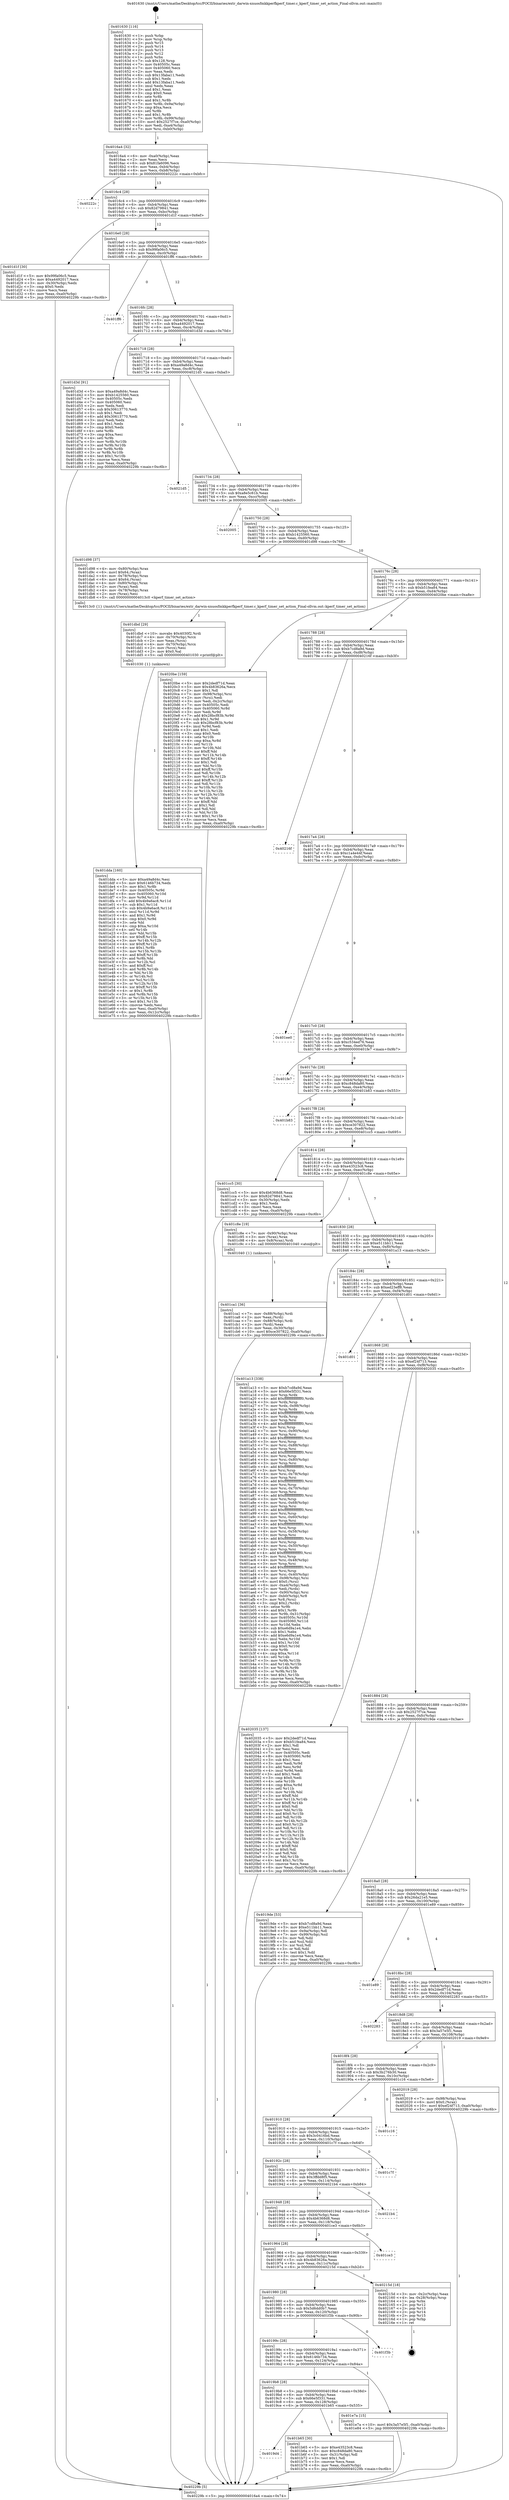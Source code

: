 digraph "0x401630" {
  label = "0x401630 (/mnt/c/Users/mathe/Desktop/tcc/POCII/binaries/extr_darwin-xnuosfmkkperfkperf_timer.c_kperf_timer_set_action_Final-ollvm.out::main(0))"
  labelloc = "t"
  node[shape=record]

  Entry [label="",width=0.3,height=0.3,shape=circle,fillcolor=black,style=filled]
  "0x4016a4" [label="{
     0x4016a4 [32]\l
     | [instrs]\l
     &nbsp;&nbsp;0x4016a4 \<+6\>: mov -0xa0(%rbp),%eax\l
     &nbsp;&nbsp;0x4016aa \<+2\>: mov %eax,%ecx\l
     &nbsp;&nbsp;0x4016ac \<+6\>: sub $0x81fa6096,%ecx\l
     &nbsp;&nbsp;0x4016b2 \<+6\>: mov %eax,-0xb4(%rbp)\l
     &nbsp;&nbsp;0x4016b8 \<+6\>: mov %ecx,-0xb8(%rbp)\l
     &nbsp;&nbsp;0x4016be \<+6\>: je 000000000040222c \<main+0xbfc\>\l
  }"]
  "0x40222c" [label="{
     0x40222c\l
  }", style=dashed]
  "0x4016c4" [label="{
     0x4016c4 [28]\l
     | [instrs]\l
     &nbsp;&nbsp;0x4016c4 \<+5\>: jmp 00000000004016c9 \<main+0x99\>\l
     &nbsp;&nbsp;0x4016c9 \<+6\>: mov -0xb4(%rbp),%eax\l
     &nbsp;&nbsp;0x4016cf \<+5\>: sub $0x82d79841,%eax\l
     &nbsp;&nbsp;0x4016d4 \<+6\>: mov %eax,-0xbc(%rbp)\l
     &nbsp;&nbsp;0x4016da \<+6\>: je 0000000000401d1f \<main+0x6ef\>\l
  }"]
  Exit [label="",width=0.3,height=0.3,shape=circle,fillcolor=black,style=filled,peripheries=2]
  "0x401d1f" [label="{
     0x401d1f [30]\l
     | [instrs]\l
     &nbsp;&nbsp;0x401d1f \<+5\>: mov $0x99fa06c5,%eax\l
     &nbsp;&nbsp;0x401d24 \<+5\>: mov $0xa4492017,%ecx\l
     &nbsp;&nbsp;0x401d29 \<+3\>: mov -0x30(%rbp),%edx\l
     &nbsp;&nbsp;0x401d2c \<+3\>: cmp $0x0,%edx\l
     &nbsp;&nbsp;0x401d2f \<+3\>: cmove %ecx,%eax\l
     &nbsp;&nbsp;0x401d32 \<+6\>: mov %eax,-0xa0(%rbp)\l
     &nbsp;&nbsp;0x401d38 \<+5\>: jmp 000000000040229b \<main+0xc6b\>\l
  }"]
  "0x4016e0" [label="{
     0x4016e0 [28]\l
     | [instrs]\l
     &nbsp;&nbsp;0x4016e0 \<+5\>: jmp 00000000004016e5 \<main+0xb5\>\l
     &nbsp;&nbsp;0x4016e5 \<+6\>: mov -0xb4(%rbp),%eax\l
     &nbsp;&nbsp;0x4016eb \<+5\>: sub $0x99fa06c5,%eax\l
     &nbsp;&nbsp;0x4016f0 \<+6\>: mov %eax,-0xc0(%rbp)\l
     &nbsp;&nbsp;0x4016f6 \<+6\>: je 0000000000401ff6 \<main+0x9c6\>\l
  }"]
  "0x401dda" [label="{
     0x401dda [160]\l
     | [instrs]\l
     &nbsp;&nbsp;0x401dda \<+5\>: mov $0xa49a8d4c,%esi\l
     &nbsp;&nbsp;0x401ddf \<+5\>: mov $0x6146b734,%edx\l
     &nbsp;&nbsp;0x401de4 \<+3\>: mov $0x1,%r8b\l
     &nbsp;&nbsp;0x401de7 \<+8\>: mov 0x40505c,%r9d\l
     &nbsp;&nbsp;0x401def \<+8\>: mov 0x405060,%r10d\l
     &nbsp;&nbsp;0x401df7 \<+3\>: mov %r9d,%r11d\l
     &nbsp;&nbsp;0x401dfa \<+7\>: add $0x4b9a6ac8,%r11d\l
     &nbsp;&nbsp;0x401e01 \<+4\>: sub $0x1,%r11d\l
     &nbsp;&nbsp;0x401e05 \<+7\>: sub $0x4b9a6ac8,%r11d\l
     &nbsp;&nbsp;0x401e0c \<+4\>: imul %r11d,%r9d\l
     &nbsp;&nbsp;0x401e10 \<+4\>: and $0x1,%r9d\l
     &nbsp;&nbsp;0x401e14 \<+4\>: cmp $0x0,%r9d\l
     &nbsp;&nbsp;0x401e18 \<+3\>: sete %bl\l
     &nbsp;&nbsp;0x401e1b \<+4\>: cmp $0xa,%r10d\l
     &nbsp;&nbsp;0x401e1f \<+4\>: setl %r14b\l
     &nbsp;&nbsp;0x401e23 \<+3\>: mov %bl,%r15b\l
     &nbsp;&nbsp;0x401e26 \<+4\>: xor $0xff,%r15b\l
     &nbsp;&nbsp;0x401e2a \<+3\>: mov %r14b,%r12b\l
     &nbsp;&nbsp;0x401e2d \<+4\>: xor $0xff,%r12b\l
     &nbsp;&nbsp;0x401e31 \<+4\>: xor $0x1,%r8b\l
     &nbsp;&nbsp;0x401e35 \<+3\>: mov %r15b,%r13b\l
     &nbsp;&nbsp;0x401e38 \<+4\>: and $0xff,%r13b\l
     &nbsp;&nbsp;0x401e3c \<+3\>: and %r8b,%bl\l
     &nbsp;&nbsp;0x401e3f \<+3\>: mov %r12b,%cl\l
     &nbsp;&nbsp;0x401e42 \<+3\>: and $0xff,%cl\l
     &nbsp;&nbsp;0x401e45 \<+3\>: and %r8b,%r14b\l
     &nbsp;&nbsp;0x401e48 \<+3\>: or %bl,%r13b\l
     &nbsp;&nbsp;0x401e4b \<+3\>: or %r14b,%cl\l
     &nbsp;&nbsp;0x401e4e \<+3\>: xor %cl,%r13b\l
     &nbsp;&nbsp;0x401e51 \<+3\>: or %r12b,%r15b\l
     &nbsp;&nbsp;0x401e54 \<+4\>: xor $0xff,%r15b\l
     &nbsp;&nbsp;0x401e58 \<+4\>: or $0x1,%r8b\l
     &nbsp;&nbsp;0x401e5c \<+3\>: and %r8b,%r15b\l
     &nbsp;&nbsp;0x401e5f \<+3\>: or %r15b,%r13b\l
     &nbsp;&nbsp;0x401e62 \<+4\>: test $0x1,%r13b\l
     &nbsp;&nbsp;0x401e66 \<+3\>: cmovne %edx,%esi\l
     &nbsp;&nbsp;0x401e69 \<+6\>: mov %esi,-0xa0(%rbp)\l
     &nbsp;&nbsp;0x401e6f \<+6\>: mov %eax,-0x12c(%rbp)\l
     &nbsp;&nbsp;0x401e75 \<+5\>: jmp 000000000040229b \<main+0xc6b\>\l
  }"]
  "0x401ff6" [label="{
     0x401ff6\l
  }", style=dashed]
  "0x4016fc" [label="{
     0x4016fc [28]\l
     | [instrs]\l
     &nbsp;&nbsp;0x4016fc \<+5\>: jmp 0000000000401701 \<main+0xd1\>\l
     &nbsp;&nbsp;0x401701 \<+6\>: mov -0xb4(%rbp),%eax\l
     &nbsp;&nbsp;0x401707 \<+5\>: sub $0xa4492017,%eax\l
     &nbsp;&nbsp;0x40170c \<+6\>: mov %eax,-0xc4(%rbp)\l
     &nbsp;&nbsp;0x401712 \<+6\>: je 0000000000401d3d \<main+0x70d\>\l
  }"]
  "0x401dbd" [label="{
     0x401dbd [29]\l
     | [instrs]\l
     &nbsp;&nbsp;0x401dbd \<+10\>: movabs $0x4030f2,%rdi\l
     &nbsp;&nbsp;0x401dc7 \<+4\>: mov -0x70(%rbp),%rcx\l
     &nbsp;&nbsp;0x401dcb \<+2\>: mov %eax,(%rcx)\l
     &nbsp;&nbsp;0x401dcd \<+4\>: mov -0x70(%rbp),%rcx\l
     &nbsp;&nbsp;0x401dd1 \<+2\>: mov (%rcx),%esi\l
     &nbsp;&nbsp;0x401dd3 \<+2\>: mov $0x0,%al\l
     &nbsp;&nbsp;0x401dd5 \<+5\>: call 0000000000401030 \<printf@plt\>\l
     | [calls]\l
     &nbsp;&nbsp;0x401030 \{1\} (unknown)\l
  }"]
  "0x401d3d" [label="{
     0x401d3d [91]\l
     | [instrs]\l
     &nbsp;&nbsp;0x401d3d \<+5\>: mov $0xa49a8d4c,%eax\l
     &nbsp;&nbsp;0x401d42 \<+5\>: mov $0xb1425560,%ecx\l
     &nbsp;&nbsp;0x401d47 \<+7\>: mov 0x40505c,%edx\l
     &nbsp;&nbsp;0x401d4e \<+7\>: mov 0x405060,%esi\l
     &nbsp;&nbsp;0x401d55 \<+2\>: mov %edx,%edi\l
     &nbsp;&nbsp;0x401d57 \<+6\>: sub $0x30613770,%edi\l
     &nbsp;&nbsp;0x401d5d \<+3\>: sub $0x1,%edi\l
     &nbsp;&nbsp;0x401d60 \<+6\>: add $0x30613770,%edi\l
     &nbsp;&nbsp;0x401d66 \<+3\>: imul %edi,%edx\l
     &nbsp;&nbsp;0x401d69 \<+3\>: and $0x1,%edx\l
     &nbsp;&nbsp;0x401d6c \<+3\>: cmp $0x0,%edx\l
     &nbsp;&nbsp;0x401d6f \<+4\>: sete %r8b\l
     &nbsp;&nbsp;0x401d73 \<+3\>: cmp $0xa,%esi\l
     &nbsp;&nbsp;0x401d76 \<+4\>: setl %r9b\l
     &nbsp;&nbsp;0x401d7a \<+3\>: mov %r8b,%r10b\l
     &nbsp;&nbsp;0x401d7d \<+3\>: and %r9b,%r10b\l
     &nbsp;&nbsp;0x401d80 \<+3\>: xor %r9b,%r8b\l
     &nbsp;&nbsp;0x401d83 \<+3\>: or %r8b,%r10b\l
     &nbsp;&nbsp;0x401d86 \<+4\>: test $0x1,%r10b\l
     &nbsp;&nbsp;0x401d8a \<+3\>: cmovne %ecx,%eax\l
     &nbsp;&nbsp;0x401d8d \<+6\>: mov %eax,-0xa0(%rbp)\l
     &nbsp;&nbsp;0x401d93 \<+5\>: jmp 000000000040229b \<main+0xc6b\>\l
  }"]
  "0x401718" [label="{
     0x401718 [28]\l
     | [instrs]\l
     &nbsp;&nbsp;0x401718 \<+5\>: jmp 000000000040171d \<main+0xed\>\l
     &nbsp;&nbsp;0x40171d \<+6\>: mov -0xb4(%rbp),%eax\l
     &nbsp;&nbsp;0x401723 \<+5\>: sub $0xa49a8d4c,%eax\l
     &nbsp;&nbsp;0x401728 \<+6\>: mov %eax,-0xc8(%rbp)\l
     &nbsp;&nbsp;0x40172e \<+6\>: je 00000000004021d5 \<main+0xba5\>\l
  }"]
  "0x401ca1" [label="{
     0x401ca1 [36]\l
     | [instrs]\l
     &nbsp;&nbsp;0x401ca1 \<+7\>: mov -0x88(%rbp),%rdi\l
     &nbsp;&nbsp;0x401ca8 \<+2\>: mov %eax,(%rdi)\l
     &nbsp;&nbsp;0x401caa \<+7\>: mov -0x88(%rbp),%rdi\l
     &nbsp;&nbsp;0x401cb1 \<+2\>: mov (%rdi),%eax\l
     &nbsp;&nbsp;0x401cb3 \<+3\>: mov %eax,-0x30(%rbp)\l
     &nbsp;&nbsp;0x401cb6 \<+10\>: movl $0xce307822,-0xa0(%rbp)\l
     &nbsp;&nbsp;0x401cc0 \<+5\>: jmp 000000000040229b \<main+0xc6b\>\l
  }"]
  "0x4021d5" [label="{
     0x4021d5\l
  }", style=dashed]
  "0x401734" [label="{
     0x401734 [28]\l
     | [instrs]\l
     &nbsp;&nbsp;0x401734 \<+5\>: jmp 0000000000401739 \<main+0x109\>\l
     &nbsp;&nbsp;0x401739 \<+6\>: mov -0xb4(%rbp),%eax\l
     &nbsp;&nbsp;0x40173f \<+5\>: sub $0xa8e5c61b,%eax\l
     &nbsp;&nbsp;0x401744 \<+6\>: mov %eax,-0xcc(%rbp)\l
     &nbsp;&nbsp;0x40174a \<+6\>: je 0000000000402005 \<main+0x9d5\>\l
  }"]
  "0x4019d4" [label="{
     0x4019d4\l
  }", style=dashed]
  "0x402005" [label="{
     0x402005\l
  }", style=dashed]
  "0x401750" [label="{
     0x401750 [28]\l
     | [instrs]\l
     &nbsp;&nbsp;0x401750 \<+5\>: jmp 0000000000401755 \<main+0x125\>\l
     &nbsp;&nbsp;0x401755 \<+6\>: mov -0xb4(%rbp),%eax\l
     &nbsp;&nbsp;0x40175b \<+5\>: sub $0xb1425560,%eax\l
     &nbsp;&nbsp;0x401760 \<+6\>: mov %eax,-0xd0(%rbp)\l
     &nbsp;&nbsp;0x401766 \<+6\>: je 0000000000401d98 \<main+0x768\>\l
  }"]
  "0x401b65" [label="{
     0x401b65 [30]\l
     | [instrs]\l
     &nbsp;&nbsp;0x401b65 \<+5\>: mov $0xe43523c8,%eax\l
     &nbsp;&nbsp;0x401b6a \<+5\>: mov $0xc848da80,%ecx\l
     &nbsp;&nbsp;0x401b6f \<+3\>: mov -0x31(%rbp),%dl\l
     &nbsp;&nbsp;0x401b72 \<+3\>: test $0x1,%dl\l
     &nbsp;&nbsp;0x401b75 \<+3\>: cmovne %ecx,%eax\l
     &nbsp;&nbsp;0x401b78 \<+6\>: mov %eax,-0xa0(%rbp)\l
     &nbsp;&nbsp;0x401b7e \<+5\>: jmp 000000000040229b \<main+0xc6b\>\l
  }"]
  "0x401d98" [label="{
     0x401d98 [37]\l
     | [instrs]\l
     &nbsp;&nbsp;0x401d98 \<+4\>: mov -0x80(%rbp),%rax\l
     &nbsp;&nbsp;0x401d9c \<+6\>: movl $0x64,(%rax)\l
     &nbsp;&nbsp;0x401da2 \<+4\>: mov -0x78(%rbp),%rax\l
     &nbsp;&nbsp;0x401da6 \<+6\>: movl $0x64,(%rax)\l
     &nbsp;&nbsp;0x401dac \<+4\>: mov -0x80(%rbp),%rax\l
     &nbsp;&nbsp;0x401db0 \<+2\>: mov (%rax),%edi\l
     &nbsp;&nbsp;0x401db2 \<+4\>: mov -0x78(%rbp),%rax\l
     &nbsp;&nbsp;0x401db6 \<+2\>: mov (%rax),%esi\l
     &nbsp;&nbsp;0x401db8 \<+5\>: call 00000000004013c0 \<kperf_timer_set_action\>\l
     | [calls]\l
     &nbsp;&nbsp;0x4013c0 \{1\} (/mnt/c/Users/mathe/Desktop/tcc/POCII/binaries/extr_darwin-xnuosfmkkperfkperf_timer.c_kperf_timer_set_action_Final-ollvm.out::kperf_timer_set_action)\l
  }"]
  "0x40176c" [label="{
     0x40176c [28]\l
     | [instrs]\l
     &nbsp;&nbsp;0x40176c \<+5\>: jmp 0000000000401771 \<main+0x141\>\l
     &nbsp;&nbsp;0x401771 \<+6\>: mov -0xb4(%rbp),%eax\l
     &nbsp;&nbsp;0x401777 \<+5\>: sub $0xb51fea84,%eax\l
     &nbsp;&nbsp;0x40177c \<+6\>: mov %eax,-0xd4(%rbp)\l
     &nbsp;&nbsp;0x401782 \<+6\>: je 00000000004020be \<main+0xa8e\>\l
  }"]
  "0x4019b8" [label="{
     0x4019b8 [28]\l
     | [instrs]\l
     &nbsp;&nbsp;0x4019b8 \<+5\>: jmp 00000000004019bd \<main+0x38d\>\l
     &nbsp;&nbsp;0x4019bd \<+6\>: mov -0xb4(%rbp),%eax\l
     &nbsp;&nbsp;0x4019c3 \<+5\>: sub $0x66e5f331,%eax\l
     &nbsp;&nbsp;0x4019c8 \<+6\>: mov %eax,-0x128(%rbp)\l
     &nbsp;&nbsp;0x4019ce \<+6\>: je 0000000000401b65 \<main+0x535\>\l
  }"]
  "0x4020be" [label="{
     0x4020be [159]\l
     | [instrs]\l
     &nbsp;&nbsp;0x4020be \<+5\>: mov $0x2dedf71d,%eax\l
     &nbsp;&nbsp;0x4020c3 \<+5\>: mov $0x4b83626a,%ecx\l
     &nbsp;&nbsp;0x4020c8 \<+2\>: mov $0x1,%dl\l
     &nbsp;&nbsp;0x4020ca \<+7\>: mov -0x98(%rbp),%rsi\l
     &nbsp;&nbsp;0x4020d1 \<+2\>: mov (%rsi),%edi\l
     &nbsp;&nbsp;0x4020d3 \<+3\>: mov %edi,-0x2c(%rbp)\l
     &nbsp;&nbsp;0x4020d6 \<+7\>: mov 0x40505c,%edi\l
     &nbsp;&nbsp;0x4020dd \<+8\>: mov 0x405060,%r8d\l
     &nbsp;&nbsp;0x4020e5 \<+3\>: mov %edi,%r9d\l
     &nbsp;&nbsp;0x4020e8 \<+7\>: add $0x28bcf83b,%r9d\l
     &nbsp;&nbsp;0x4020ef \<+4\>: sub $0x1,%r9d\l
     &nbsp;&nbsp;0x4020f3 \<+7\>: sub $0x28bcf83b,%r9d\l
     &nbsp;&nbsp;0x4020fa \<+4\>: imul %r9d,%edi\l
     &nbsp;&nbsp;0x4020fe \<+3\>: and $0x1,%edi\l
     &nbsp;&nbsp;0x402101 \<+3\>: cmp $0x0,%edi\l
     &nbsp;&nbsp;0x402104 \<+4\>: sete %r10b\l
     &nbsp;&nbsp;0x402108 \<+4\>: cmp $0xa,%r8d\l
     &nbsp;&nbsp;0x40210c \<+4\>: setl %r11b\l
     &nbsp;&nbsp;0x402110 \<+3\>: mov %r10b,%bl\l
     &nbsp;&nbsp;0x402113 \<+3\>: xor $0xff,%bl\l
     &nbsp;&nbsp;0x402116 \<+3\>: mov %r11b,%r14b\l
     &nbsp;&nbsp;0x402119 \<+4\>: xor $0xff,%r14b\l
     &nbsp;&nbsp;0x40211d \<+3\>: xor $0x1,%dl\l
     &nbsp;&nbsp;0x402120 \<+3\>: mov %bl,%r15b\l
     &nbsp;&nbsp;0x402123 \<+4\>: and $0xff,%r15b\l
     &nbsp;&nbsp;0x402127 \<+3\>: and %dl,%r10b\l
     &nbsp;&nbsp;0x40212a \<+3\>: mov %r14b,%r12b\l
     &nbsp;&nbsp;0x40212d \<+4\>: and $0xff,%r12b\l
     &nbsp;&nbsp;0x402131 \<+3\>: and %dl,%r11b\l
     &nbsp;&nbsp;0x402134 \<+3\>: or %r10b,%r15b\l
     &nbsp;&nbsp;0x402137 \<+3\>: or %r11b,%r12b\l
     &nbsp;&nbsp;0x40213a \<+3\>: xor %r12b,%r15b\l
     &nbsp;&nbsp;0x40213d \<+3\>: or %r14b,%bl\l
     &nbsp;&nbsp;0x402140 \<+3\>: xor $0xff,%bl\l
     &nbsp;&nbsp;0x402143 \<+3\>: or $0x1,%dl\l
     &nbsp;&nbsp;0x402146 \<+2\>: and %dl,%bl\l
     &nbsp;&nbsp;0x402148 \<+3\>: or %bl,%r15b\l
     &nbsp;&nbsp;0x40214b \<+4\>: test $0x1,%r15b\l
     &nbsp;&nbsp;0x40214f \<+3\>: cmovne %ecx,%eax\l
     &nbsp;&nbsp;0x402152 \<+6\>: mov %eax,-0xa0(%rbp)\l
     &nbsp;&nbsp;0x402158 \<+5\>: jmp 000000000040229b \<main+0xc6b\>\l
  }"]
  "0x401788" [label="{
     0x401788 [28]\l
     | [instrs]\l
     &nbsp;&nbsp;0x401788 \<+5\>: jmp 000000000040178d \<main+0x15d\>\l
     &nbsp;&nbsp;0x40178d \<+6\>: mov -0xb4(%rbp),%eax\l
     &nbsp;&nbsp;0x401793 \<+5\>: sub $0xb7cd8a9d,%eax\l
     &nbsp;&nbsp;0x401798 \<+6\>: mov %eax,-0xd8(%rbp)\l
     &nbsp;&nbsp;0x40179e \<+6\>: je 000000000040216f \<main+0xb3f\>\l
  }"]
  "0x401e7a" [label="{
     0x401e7a [15]\l
     | [instrs]\l
     &nbsp;&nbsp;0x401e7a \<+10\>: movl $0x3a57e5f1,-0xa0(%rbp)\l
     &nbsp;&nbsp;0x401e84 \<+5\>: jmp 000000000040229b \<main+0xc6b\>\l
  }"]
  "0x40216f" [label="{
     0x40216f\l
  }", style=dashed]
  "0x4017a4" [label="{
     0x4017a4 [28]\l
     | [instrs]\l
     &nbsp;&nbsp;0x4017a4 \<+5\>: jmp 00000000004017a9 \<main+0x179\>\l
     &nbsp;&nbsp;0x4017a9 \<+6\>: mov -0xb4(%rbp),%eax\l
     &nbsp;&nbsp;0x4017af \<+5\>: sub $0xc1a4e44f,%eax\l
     &nbsp;&nbsp;0x4017b4 \<+6\>: mov %eax,-0xdc(%rbp)\l
     &nbsp;&nbsp;0x4017ba \<+6\>: je 0000000000401ee0 \<main+0x8b0\>\l
  }"]
  "0x40199c" [label="{
     0x40199c [28]\l
     | [instrs]\l
     &nbsp;&nbsp;0x40199c \<+5\>: jmp 00000000004019a1 \<main+0x371\>\l
     &nbsp;&nbsp;0x4019a1 \<+6\>: mov -0xb4(%rbp),%eax\l
     &nbsp;&nbsp;0x4019a7 \<+5\>: sub $0x6146b734,%eax\l
     &nbsp;&nbsp;0x4019ac \<+6\>: mov %eax,-0x124(%rbp)\l
     &nbsp;&nbsp;0x4019b2 \<+6\>: je 0000000000401e7a \<main+0x84a\>\l
  }"]
  "0x401ee0" [label="{
     0x401ee0\l
  }", style=dashed]
  "0x4017c0" [label="{
     0x4017c0 [28]\l
     | [instrs]\l
     &nbsp;&nbsp;0x4017c0 \<+5\>: jmp 00000000004017c5 \<main+0x195\>\l
     &nbsp;&nbsp;0x4017c5 \<+6\>: mov -0xb4(%rbp),%eax\l
     &nbsp;&nbsp;0x4017cb \<+5\>: sub $0xc534ed76,%eax\l
     &nbsp;&nbsp;0x4017d0 \<+6\>: mov %eax,-0xe0(%rbp)\l
     &nbsp;&nbsp;0x4017d6 \<+6\>: je 0000000000401fe7 \<main+0x9b7\>\l
  }"]
  "0x401f3b" [label="{
     0x401f3b\l
  }", style=dashed]
  "0x401fe7" [label="{
     0x401fe7\l
  }", style=dashed]
  "0x4017dc" [label="{
     0x4017dc [28]\l
     | [instrs]\l
     &nbsp;&nbsp;0x4017dc \<+5\>: jmp 00000000004017e1 \<main+0x1b1\>\l
     &nbsp;&nbsp;0x4017e1 \<+6\>: mov -0xb4(%rbp),%eax\l
     &nbsp;&nbsp;0x4017e7 \<+5\>: sub $0xc848da80,%eax\l
     &nbsp;&nbsp;0x4017ec \<+6\>: mov %eax,-0xe4(%rbp)\l
     &nbsp;&nbsp;0x4017f2 \<+6\>: je 0000000000401b83 \<main+0x553\>\l
  }"]
  "0x401980" [label="{
     0x401980 [28]\l
     | [instrs]\l
     &nbsp;&nbsp;0x401980 \<+5\>: jmp 0000000000401985 \<main+0x355\>\l
     &nbsp;&nbsp;0x401985 \<+6\>: mov -0xb4(%rbp),%eax\l
     &nbsp;&nbsp;0x40198b \<+5\>: sub $0x5d6dd0b7,%eax\l
     &nbsp;&nbsp;0x401990 \<+6\>: mov %eax,-0x120(%rbp)\l
     &nbsp;&nbsp;0x401996 \<+6\>: je 0000000000401f3b \<main+0x90b\>\l
  }"]
  "0x401b83" [label="{
     0x401b83\l
  }", style=dashed]
  "0x4017f8" [label="{
     0x4017f8 [28]\l
     | [instrs]\l
     &nbsp;&nbsp;0x4017f8 \<+5\>: jmp 00000000004017fd \<main+0x1cd\>\l
     &nbsp;&nbsp;0x4017fd \<+6\>: mov -0xb4(%rbp),%eax\l
     &nbsp;&nbsp;0x401803 \<+5\>: sub $0xce307822,%eax\l
     &nbsp;&nbsp;0x401808 \<+6\>: mov %eax,-0xe8(%rbp)\l
     &nbsp;&nbsp;0x40180e \<+6\>: je 0000000000401cc5 \<main+0x695\>\l
  }"]
  "0x40215d" [label="{
     0x40215d [18]\l
     | [instrs]\l
     &nbsp;&nbsp;0x40215d \<+3\>: mov -0x2c(%rbp),%eax\l
     &nbsp;&nbsp;0x402160 \<+4\>: lea -0x28(%rbp),%rsp\l
     &nbsp;&nbsp;0x402164 \<+1\>: pop %rbx\l
     &nbsp;&nbsp;0x402165 \<+2\>: pop %r12\l
     &nbsp;&nbsp;0x402167 \<+2\>: pop %r13\l
     &nbsp;&nbsp;0x402169 \<+2\>: pop %r14\l
     &nbsp;&nbsp;0x40216b \<+2\>: pop %r15\l
     &nbsp;&nbsp;0x40216d \<+1\>: pop %rbp\l
     &nbsp;&nbsp;0x40216e \<+1\>: ret\l
  }"]
  "0x401cc5" [label="{
     0x401cc5 [30]\l
     | [instrs]\l
     &nbsp;&nbsp;0x401cc5 \<+5\>: mov $0x4b6368d8,%eax\l
     &nbsp;&nbsp;0x401cca \<+5\>: mov $0x82d79841,%ecx\l
     &nbsp;&nbsp;0x401ccf \<+3\>: mov -0x30(%rbp),%edx\l
     &nbsp;&nbsp;0x401cd2 \<+3\>: cmp $0x1,%edx\l
     &nbsp;&nbsp;0x401cd5 \<+3\>: cmovl %ecx,%eax\l
     &nbsp;&nbsp;0x401cd8 \<+6\>: mov %eax,-0xa0(%rbp)\l
     &nbsp;&nbsp;0x401cde \<+5\>: jmp 000000000040229b \<main+0xc6b\>\l
  }"]
  "0x401814" [label="{
     0x401814 [28]\l
     | [instrs]\l
     &nbsp;&nbsp;0x401814 \<+5\>: jmp 0000000000401819 \<main+0x1e9\>\l
     &nbsp;&nbsp;0x401819 \<+6\>: mov -0xb4(%rbp),%eax\l
     &nbsp;&nbsp;0x40181f \<+5\>: sub $0xe43523c8,%eax\l
     &nbsp;&nbsp;0x401824 \<+6\>: mov %eax,-0xec(%rbp)\l
     &nbsp;&nbsp;0x40182a \<+6\>: je 0000000000401c8e \<main+0x65e\>\l
  }"]
  "0x401964" [label="{
     0x401964 [28]\l
     | [instrs]\l
     &nbsp;&nbsp;0x401964 \<+5\>: jmp 0000000000401969 \<main+0x339\>\l
     &nbsp;&nbsp;0x401969 \<+6\>: mov -0xb4(%rbp),%eax\l
     &nbsp;&nbsp;0x40196f \<+5\>: sub $0x4b83626a,%eax\l
     &nbsp;&nbsp;0x401974 \<+6\>: mov %eax,-0x11c(%rbp)\l
     &nbsp;&nbsp;0x40197a \<+6\>: je 000000000040215d \<main+0xb2d\>\l
  }"]
  "0x401c8e" [label="{
     0x401c8e [19]\l
     | [instrs]\l
     &nbsp;&nbsp;0x401c8e \<+7\>: mov -0x90(%rbp),%rax\l
     &nbsp;&nbsp;0x401c95 \<+3\>: mov (%rax),%rax\l
     &nbsp;&nbsp;0x401c98 \<+4\>: mov 0x8(%rax),%rdi\l
     &nbsp;&nbsp;0x401c9c \<+5\>: call 0000000000401040 \<atoi@plt\>\l
     | [calls]\l
     &nbsp;&nbsp;0x401040 \{1\} (unknown)\l
  }"]
  "0x401830" [label="{
     0x401830 [28]\l
     | [instrs]\l
     &nbsp;&nbsp;0x401830 \<+5\>: jmp 0000000000401835 \<main+0x205\>\l
     &nbsp;&nbsp;0x401835 \<+6\>: mov -0xb4(%rbp),%eax\l
     &nbsp;&nbsp;0x40183b \<+5\>: sub $0xe511bb11,%eax\l
     &nbsp;&nbsp;0x401840 \<+6\>: mov %eax,-0xf0(%rbp)\l
     &nbsp;&nbsp;0x401846 \<+6\>: je 0000000000401a13 \<main+0x3e3\>\l
  }"]
  "0x401ce3" [label="{
     0x401ce3\l
  }", style=dashed]
  "0x401a13" [label="{
     0x401a13 [338]\l
     | [instrs]\l
     &nbsp;&nbsp;0x401a13 \<+5\>: mov $0xb7cd8a9d,%eax\l
     &nbsp;&nbsp;0x401a18 \<+5\>: mov $0x66e5f331,%ecx\l
     &nbsp;&nbsp;0x401a1d \<+3\>: mov %rsp,%rdx\l
     &nbsp;&nbsp;0x401a20 \<+4\>: add $0xfffffffffffffff0,%rdx\l
     &nbsp;&nbsp;0x401a24 \<+3\>: mov %rdx,%rsp\l
     &nbsp;&nbsp;0x401a27 \<+7\>: mov %rdx,-0x98(%rbp)\l
     &nbsp;&nbsp;0x401a2e \<+3\>: mov %rsp,%rdx\l
     &nbsp;&nbsp;0x401a31 \<+4\>: add $0xfffffffffffffff0,%rdx\l
     &nbsp;&nbsp;0x401a35 \<+3\>: mov %rdx,%rsp\l
     &nbsp;&nbsp;0x401a38 \<+3\>: mov %rsp,%rsi\l
     &nbsp;&nbsp;0x401a3b \<+4\>: add $0xfffffffffffffff0,%rsi\l
     &nbsp;&nbsp;0x401a3f \<+3\>: mov %rsi,%rsp\l
     &nbsp;&nbsp;0x401a42 \<+7\>: mov %rsi,-0x90(%rbp)\l
     &nbsp;&nbsp;0x401a49 \<+3\>: mov %rsp,%rsi\l
     &nbsp;&nbsp;0x401a4c \<+4\>: add $0xfffffffffffffff0,%rsi\l
     &nbsp;&nbsp;0x401a50 \<+3\>: mov %rsi,%rsp\l
     &nbsp;&nbsp;0x401a53 \<+7\>: mov %rsi,-0x88(%rbp)\l
     &nbsp;&nbsp;0x401a5a \<+3\>: mov %rsp,%rsi\l
     &nbsp;&nbsp;0x401a5d \<+4\>: add $0xfffffffffffffff0,%rsi\l
     &nbsp;&nbsp;0x401a61 \<+3\>: mov %rsi,%rsp\l
     &nbsp;&nbsp;0x401a64 \<+4\>: mov %rsi,-0x80(%rbp)\l
     &nbsp;&nbsp;0x401a68 \<+3\>: mov %rsp,%rsi\l
     &nbsp;&nbsp;0x401a6b \<+4\>: add $0xfffffffffffffff0,%rsi\l
     &nbsp;&nbsp;0x401a6f \<+3\>: mov %rsi,%rsp\l
     &nbsp;&nbsp;0x401a72 \<+4\>: mov %rsi,-0x78(%rbp)\l
     &nbsp;&nbsp;0x401a76 \<+3\>: mov %rsp,%rsi\l
     &nbsp;&nbsp;0x401a79 \<+4\>: add $0xfffffffffffffff0,%rsi\l
     &nbsp;&nbsp;0x401a7d \<+3\>: mov %rsi,%rsp\l
     &nbsp;&nbsp;0x401a80 \<+4\>: mov %rsi,-0x70(%rbp)\l
     &nbsp;&nbsp;0x401a84 \<+3\>: mov %rsp,%rsi\l
     &nbsp;&nbsp;0x401a87 \<+4\>: add $0xfffffffffffffff0,%rsi\l
     &nbsp;&nbsp;0x401a8b \<+3\>: mov %rsi,%rsp\l
     &nbsp;&nbsp;0x401a8e \<+4\>: mov %rsi,-0x68(%rbp)\l
     &nbsp;&nbsp;0x401a92 \<+3\>: mov %rsp,%rsi\l
     &nbsp;&nbsp;0x401a95 \<+4\>: add $0xfffffffffffffff0,%rsi\l
     &nbsp;&nbsp;0x401a99 \<+3\>: mov %rsi,%rsp\l
     &nbsp;&nbsp;0x401a9c \<+4\>: mov %rsi,-0x60(%rbp)\l
     &nbsp;&nbsp;0x401aa0 \<+3\>: mov %rsp,%rsi\l
     &nbsp;&nbsp;0x401aa3 \<+4\>: add $0xfffffffffffffff0,%rsi\l
     &nbsp;&nbsp;0x401aa7 \<+3\>: mov %rsi,%rsp\l
     &nbsp;&nbsp;0x401aaa \<+4\>: mov %rsi,-0x58(%rbp)\l
     &nbsp;&nbsp;0x401aae \<+3\>: mov %rsp,%rsi\l
     &nbsp;&nbsp;0x401ab1 \<+4\>: add $0xfffffffffffffff0,%rsi\l
     &nbsp;&nbsp;0x401ab5 \<+3\>: mov %rsi,%rsp\l
     &nbsp;&nbsp;0x401ab8 \<+4\>: mov %rsi,-0x50(%rbp)\l
     &nbsp;&nbsp;0x401abc \<+3\>: mov %rsp,%rsi\l
     &nbsp;&nbsp;0x401abf \<+4\>: add $0xfffffffffffffff0,%rsi\l
     &nbsp;&nbsp;0x401ac3 \<+3\>: mov %rsi,%rsp\l
     &nbsp;&nbsp;0x401ac6 \<+4\>: mov %rsi,-0x48(%rbp)\l
     &nbsp;&nbsp;0x401aca \<+3\>: mov %rsp,%rsi\l
     &nbsp;&nbsp;0x401acd \<+4\>: add $0xfffffffffffffff0,%rsi\l
     &nbsp;&nbsp;0x401ad1 \<+3\>: mov %rsi,%rsp\l
     &nbsp;&nbsp;0x401ad4 \<+4\>: mov %rsi,-0x40(%rbp)\l
     &nbsp;&nbsp;0x401ad8 \<+7\>: mov -0x98(%rbp),%rsi\l
     &nbsp;&nbsp;0x401adf \<+6\>: movl $0x0,(%rsi)\l
     &nbsp;&nbsp;0x401ae5 \<+6\>: mov -0xa4(%rbp),%edi\l
     &nbsp;&nbsp;0x401aeb \<+2\>: mov %edi,(%rdx)\l
     &nbsp;&nbsp;0x401aed \<+7\>: mov -0x90(%rbp),%rsi\l
     &nbsp;&nbsp;0x401af4 \<+7\>: mov -0xb0(%rbp),%r8\l
     &nbsp;&nbsp;0x401afb \<+3\>: mov %r8,(%rsi)\l
     &nbsp;&nbsp;0x401afe \<+3\>: cmpl $0x2,(%rdx)\l
     &nbsp;&nbsp;0x401b01 \<+4\>: setne %r9b\l
     &nbsp;&nbsp;0x401b05 \<+4\>: and $0x1,%r9b\l
     &nbsp;&nbsp;0x401b09 \<+4\>: mov %r9b,-0x31(%rbp)\l
     &nbsp;&nbsp;0x401b0d \<+8\>: mov 0x40505c,%r10d\l
     &nbsp;&nbsp;0x401b15 \<+8\>: mov 0x405060,%r11d\l
     &nbsp;&nbsp;0x401b1d \<+3\>: mov %r10d,%ebx\l
     &nbsp;&nbsp;0x401b20 \<+6\>: sub $0xe6d9a1e4,%ebx\l
     &nbsp;&nbsp;0x401b26 \<+3\>: sub $0x1,%ebx\l
     &nbsp;&nbsp;0x401b29 \<+6\>: add $0xe6d9a1e4,%ebx\l
     &nbsp;&nbsp;0x401b2f \<+4\>: imul %ebx,%r10d\l
     &nbsp;&nbsp;0x401b33 \<+4\>: and $0x1,%r10d\l
     &nbsp;&nbsp;0x401b37 \<+4\>: cmp $0x0,%r10d\l
     &nbsp;&nbsp;0x401b3b \<+4\>: sete %r9b\l
     &nbsp;&nbsp;0x401b3f \<+4\>: cmp $0xa,%r11d\l
     &nbsp;&nbsp;0x401b43 \<+4\>: setl %r14b\l
     &nbsp;&nbsp;0x401b47 \<+3\>: mov %r9b,%r15b\l
     &nbsp;&nbsp;0x401b4a \<+3\>: and %r14b,%r15b\l
     &nbsp;&nbsp;0x401b4d \<+3\>: xor %r14b,%r9b\l
     &nbsp;&nbsp;0x401b50 \<+3\>: or %r9b,%r15b\l
     &nbsp;&nbsp;0x401b53 \<+4\>: test $0x1,%r15b\l
     &nbsp;&nbsp;0x401b57 \<+3\>: cmovne %ecx,%eax\l
     &nbsp;&nbsp;0x401b5a \<+6\>: mov %eax,-0xa0(%rbp)\l
     &nbsp;&nbsp;0x401b60 \<+5\>: jmp 000000000040229b \<main+0xc6b\>\l
  }"]
  "0x40184c" [label="{
     0x40184c [28]\l
     | [instrs]\l
     &nbsp;&nbsp;0x40184c \<+5\>: jmp 0000000000401851 \<main+0x221\>\l
     &nbsp;&nbsp;0x401851 \<+6\>: mov -0xb4(%rbp),%eax\l
     &nbsp;&nbsp;0x401857 \<+5\>: sub $0xed23eff8,%eax\l
     &nbsp;&nbsp;0x40185c \<+6\>: mov %eax,-0xf4(%rbp)\l
     &nbsp;&nbsp;0x401862 \<+6\>: je 0000000000401d01 \<main+0x6d1\>\l
  }"]
  "0x401948" [label="{
     0x401948 [28]\l
     | [instrs]\l
     &nbsp;&nbsp;0x401948 \<+5\>: jmp 000000000040194d \<main+0x31d\>\l
     &nbsp;&nbsp;0x40194d \<+6\>: mov -0xb4(%rbp),%eax\l
     &nbsp;&nbsp;0x401953 \<+5\>: sub $0x4b6368d8,%eax\l
     &nbsp;&nbsp;0x401958 \<+6\>: mov %eax,-0x118(%rbp)\l
     &nbsp;&nbsp;0x40195e \<+6\>: je 0000000000401ce3 \<main+0x6b3\>\l
  }"]
  "0x401d01" [label="{
     0x401d01\l
  }", style=dashed]
  "0x401868" [label="{
     0x401868 [28]\l
     | [instrs]\l
     &nbsp;&nbsp;0x401868 \<+5\>: jmp 000000000040186d \<main+0x23d\>\l
     &nbsp;&nbsp;0x40186d \<+6\>: mov -0xb4(%rbp),%eax\l
     &nbsp;&nbsp;0x401873 \<+5\>: sub $0xef24f713,%eax\l
     &nbsp;&nbsp;0x401878 \<+6\>: mov %eax,-0xf8(%rbp)\l
     &nbsp;&nbsp;0x40187e \<+6\>: je 0000000000402035 \<main+0xa05\>\l
  }"]
  "0x4021b4" [label="{
     0x4021b4\l
  }", style=dashed]
  "0x402035" [label="{
     0x402035 [137]\l
     | [instrs]\l
     &nbsp;&nbsp;0x402035 \<+5\>: mov $0x2dedf71d,%eax\l
     &nbsp;&nbsp;0x40203a \<+5\>: mov $0xb51fea84,%ecx\l
     &nbsp;&nbsp;0x40203f \<+2\>: mov $0x1,%dl\l
     &nbsp;&nbsp;0x402041 \<+2\>: xor %esi,%esi\l
     &nbsp;&nbsp;0x402043 \<+7\>: mov 0x40505c,%edi\l
     &nbsp;&nbsp;0x40204a \<+8\>: mov 0x405060,%r8d\l
     &nbsp;&nbsp;0x402052 \<+3\>: sub $0x1,%esi\l
     &nbsp;&nbsp;0x402055 \<+3\>: mov %edi,%r9d\l
     &nbsp;&nbsp;0x402058 \<+3\>: add %esi,%r9d\l
     &nbsp;&nbsp;0x40205b \<+4\>: imul %r9d,%edi\l
     &nbsp;&nbsp;0x40205f \<+3\>: and $0x1,%edi\l
     &nbsp;&nbsp;0x402062 \<+3\>: cmp $0x0,%edi\l
     &nbsp;&nbsp;0x402065 \<+4\>: sete %r10b\l
     &nbsp;&nbsp;0x402069 \<+4\>: cmp $0xa,%r8d\l
     &nbsp;&nbsp;0x40206d \<+4\>: setl %r11b\l
     &nbsp;&nbsp;0x402071 \<+3\>: mov %r10b,%bl\l
     &nbsp;&nbsp;0x402074 \<+3\>: xor $0xff,%bl\l
     &nbsp;&nbsp;0x402077 \<+3\>: mov %r11b,%r14b\l
     &nbsp;&nbsp;0x40207a \<+4\>: xor $0xff,%r14b\l
     &nbsp;&nbsp;0x40207e \<+3\>: xor $0x0,%dl\l
     &nbsp;&nbsp;0x402081 \<+3\>: mov %bl,%r15b\l
     &nbsp;&nbsp;0x402084 \<+4\>: and $0x0,%r15b\l
     &nbsp;&nbsp;0x402088 \<+3\>: and %dl,%r10b\l
     &nbsp;&nbsp;0x40208b \<+3\>: mov %r14b,%r12b\l
     &nbsp;&nbsp;0x40208e \<+4\>: and $0x0,%r12b\l
     &nbsp;&nbsp;0x402092 \<+3\>: and %dl,%r11b\l
     &nbsp;&nbsp;0x402095 \<+3\>: or %r10b,%r15b\l
     &nbsp;&nbsp;0x402098 \<+3\>: or %r11b,%r12b\l
     &nbsp;&nbsp;0x40209b \<+3\>: xor %r12b,%r15b\l
     &nbsp;&nbsp;0x40209e \<+3\>: or %r14b,%bl\l
     &nbsp;&nbsp;0x4020a1 \<+3\>: xor $0xff,%bl\l
     &nbsp;&nbsp;0x4020a4 \<+3\>: or $0x0,%dl\l
     &nbsp;&nbsp;0x4020a7 \<+2\>: and %dl,%bl\l
     &nbsp;&nbsp;0x4020a9 \<+3\>: or %bl,%r15b\l
     &nbsp;&nbsp;0x4020ac \<+4\>: test $0x1,%r15b\l
     &nbsp;&nbsp;0x4020b0 \<+3\>: cmovne %ecx,%eax\l
     &nbsp;&nbsp;0x4020b3 \<+6\>: mov %eax,-0xa0(%rbp)\l
     &nbsp;&nbsp;0x4020b9 \<+5\>: jmp 000000000040229b \<main+0xc6b\>\l
  }"]
  "0x401884" [label="{
     0x401884 [28]\l
     | [instrs]\l
     &nbsp;&nbsp;0x401884 \<+5\>: jmp 0000000000401889 \<main+0x259\>\l
     &nbsp;&nbsp;0x401889 \<+6\>: mov -0xb4(%rbp),%eax\l
     &nbsp;&nbsp;0x40188f \<+5\>: sub $0x2527f7ce,%eax\l
     &nbsp;&nbsp;0x401894 \<+6\>: mov %eax,-0xfc(%rbp)\l
     &nbsp;&nbsp;0x40189a \<+6\>: je 00000000004019de \<main+0x3ae\>\l
  }"]
  "0x40192c" [label="{
     0x40192c [28]\l
     | [instrs]\l
     &nbsp;&nbsp;0x40192c \<+5\>: jmp 0000000000401931 \<main+0x301\>\l
     &nbsp;&nbsp;0x401931 \<+6\>: mov -0xb4(%rbp),%eax\l
     &nbsp;&nbsp;0x401937 \<+5\>: sub $0x3ffdd8f5,%eax\l
     &nbsp;&nbsp;0x40193c \<+6\>: mov %eax,-0x114(%rbp)\l
     &nbsp;&nbsp;0x401942 \<+6\>: je 00000000004021b4 \<main+0xb84\>\l
  }"]
  "0x4019de" [label="{
     0x4019de [53]\l
     | [instrs]\l
     &nbsp;&nbsp;0x4019de \<+5\>: mov $0xb7cd8a9d,%eax\l
     &nbsp;&nbsp;0x4019e3 \<+5\>: mov $0xe511bb11,%ecx\l
     &nbsp;&nbsp;0x4019e8 \<+6\>: mov -0x9a(%rbp),%dl\l
     &nbsp;&nbsp;0x4019ee \<+7\>: mov -0x99(%rbp),%sil\l
     &nbsp;&nbsp;0x4019f5 \<+3\>: mov %dl,%dil\l
     &nbsp;&nbsp;0x4019f8 \<+3\>: and %sil,%dil\l
     &nbsp;&nbsp;0x4019fb \<+3\>: xor %sil,%dl\l
     &nbsp;&nbsp;0x4019fe \<+3\>: or %dl,%dil\l
     &nbsp;&nbsp;0x401a01 \<+4\>: test $0x1,%dil\l
     &nbsp;&nbsp;0x401a05 \<+3\>: cmovne %ecx,%eax\l
     &nbsp;&nbsp;0x401a08 \<+6\>: mov %eax,-0xa0(%rbp)\l
     &nbsp;&nbsp;0x401a0e \<+5\>: jmp 000000000040229b \<main+0xc6b\>\l
  }"]
  "0x4018a0" [label="{
     0x4018a0 [28]\l
     | [instrs]\l
     &nbsp;&nbsp;0x4018a0 \<+5\>: jmp 00000000004018a5 \<main+0x275\>\l
     &nbsp;&nbsp;0x4018a5 \<+6\>: mov -0xb4(%rbp),%eax\l
     &nbsp;&nbsp;0x4018ab \<+5\>: sub $0x26da21e5,%eax\l
     &nbsp;&nbsp;0x4018b0 \<+6\>: mov %eax,-0x100(%rbp)\l
     &nbsp;&nbsp;0x4018b6 \<+6\>: je 0000000000401e89 \<main+0x859\>\l
  }"]
  "0x40229b" [label="{
     0x40229b [5]\l
     | [instrs]\l
     &nbsp;&nbsp;0x40229b \<+5\>: jmp 00000000004016a4 \<main+0x74\>\l
  }"]
  "0x401630" [label="{
     0x401630 [116]\l
     | [instrs]\l
     &nbsp;&nbsp;0x401630 \<+1\>: push %rbp\l
     &nbsp;&nbsp;0x401631 \<+3\>: mov %rsp,%rbp\l
     &nbsp;&nbsp;0x401634 \<+2\>: push %r15\l
     &nbsp;&nbsp;0x401636 \<+2\>: push %r14\l
     &nbsp;&nbsp;0x401638 \<+2\>: push %r13\l
     &nbsp;&nbsp;0x40163a \<+2\>: push %r12\l
     &nbsp;&nbsp;0x40163c \<+1\>: push %rbx\l
     &nbsp;&nbsp;0x40163d \<+7\>: sub $0x128,%rsp\l
     &nbsp;&nbsp;0x401644 \<+7\>: mov 0x40505c,%eax\l
     &nbsp;&nbsp;0x40164b \<+7\>: mov 0x405060,%ecx\l
     &nbsp;&nbsp;0x401652 \<+2\>: mov %eax,%edx\l
     &nbsp;&nbsp;0x401654 \<+6\>: sub $0x13faba11,%edx\l
     &nbsp;&nbsp;0x40165a \<+3\>: sub $0x1,%edx\l
     &nbsp;&nbsp;0x40165d \<+6\>: add $0x13faba11,%edx\l
     &nbsp;&nbsp;0x401663 \<+3\>: imul %edx,%eax\l
     &nbsp;&nbsp;0x401666 \<+3\>: and $0x1,%eax\l
     &nbsp;&nbsp;0x401669 \<+3\>: cmp $0x0,%eax\l
     &nbsp;&nbsp;0x40166c \<+4\>: sete %r8b\l
     &nbsp;&nbsp;0x401670 \<+4\>: and $0x1,%r8b\l
     &nbsp;&nbsp;0x401674 \<+7\>: mov %r8b,-0x9a(%rbp)\l
     &nbsp;&nbsp;0x40167b \<+3\>: cmp $0xa,%ecx\l
     &nbsp;&nbsp;0x40167e \<+4\>: setl %r8b\l
     &nbsp;&nbsp;0x401682 \<+4\>: and $0x1,%r8b\l
     &nbsp;&nbsp;0x401686 \<+7\>: mov %r8b,-0x99(%rbp)\l
     &nbsp;&nbsp;0x40168d \<+10\>: movl $0x2527f7ce,-0xa0(%rbp)\l
     &nbsp;&nbsp;0x401697 \<+6\>: mov %edi,-0xa4(%rbp)\l
     &nbsp;&nbsp;0x40169d \<+7\>: mov %rsi,-0xb0(%rbp)\l
  }"]
  "0x401c7f" [label="{
     0x401c7f\l
  }", style=dashed]
  "0x401910" [label="{
     0x401910 [28]\l
     | [instrs]\l
     &nbsp;&nbsp;0x401910 \<+5\>: jmp 0000000000401915 \<main+0x2e5\>\l
     &nbsp;&nbsp;0x401915 \<+6\>: mov -0xb4(%rbp),%eax\l
     &nbsp;&nbsp;0x40191b \<+5\>: sub $0x3c0416bd,%eax\l
     &nbsp;&nbsp;0x401920 \<+6\>: mov %eax,-0x110(%rbp)\l
     &nbsp;&nbsp;0x401926 \<+6\>: je 0000000000401c7f \<main+0x64f\>\l
  }"]
  "0x401e89" [label="{
     0x401e89\l
  }", style=dashed]
  "0x4018bc" [label="{
     0x4018bc [28]\l
     | [instrs]\l
     &nbsp;&nbsp;0x4018bc \<+5\>: jmp 00000000004018c1 \<main+0x291\>\l
     &nbsp;&nbsp;0x4018c1 \<+6\>: mov -0xb4(%rbp),%eax\l
     &nbsp;&nbsp;0x4018c7 \<+5\>: sub $0x2dedf71d,%eax\l
     &nbsp;&nbsp;0x4018cc \<+6\>: mov %eax,-0x104(%rbp)\l
     &nbsp;&nbsp;0x4018d2 \<+6\>: je 0000000000402283 \<main+0xc53\>\l
  }"]
  "0x401c16" [label="{
     0x401c16\l
  }", style=dashed]
  "0x402283" [label="{
     0x402283\l
  }", style=dashed]
  "0x4018d8" [label="{
     0x4018d8 [28]\l
     | [instrs]\l
     &nbsp;&nbsp;0x4018d8 \<+5\>: jmp 00000000004018dd \<main+0x2ad\>\l
     &nbsp;&nbsp;0x4018dd \<+6\>: mov -0xb4(%rbp),%eax\l
     &nbsp;&nbsp;0x4018e3 \<+5\>: sub $0x3a57e5f1,%eax\l
     &nbsp;&nbsp;0x4018e8 \<+6\>: mov %eax,-0x108(%rbp)\l
     &nbsp;&nbsp;0x4018ee \<+6\>: je 0000000000402019 \<main+0x9e9\>\l
  }"]
  "0x4018f4" [label="{
     0x4018f4 [28]\l
     | [instrs]\l
     &nbsp;&nbsp;0x4018f4 \<+5\>: jmp 00000000004018f9 \<main+0x2c9\>\l
     &nbsp;&nbsp;0x4018f9 \<+6\>: mov -0xb4(%rbp),%eax\l
     &nbsp;&nbsp;0x4018ff \<+5\>: sub $0x3b276b30,%eax\l
     &nbsp;&nbsp;0x401904 \<+6\>: mov %eax,-0x10c(%rbp)\l
     &nbsp;&nbsp;0x40190a \<+6\>: je 0000000000401c16 \<main+0x5e6\>\l
  }"]
  "0x402019" [label="{
     0x402019 [28]\l
     | [instrs]\l
     &nbsp;&nbsp;0x402019 \<+7\>: mov -0x98(%rbp),%rax\l
     &nbsp;&nbsp;0x402020 \<+6\>: movl $0x0,(%rax)\l
     &nbsp;&nbsp;0x402026 \<+10\>: movl $0xef24f713,-0xa0(%rbp)\l
     &nbsp;&nbsp;0x402030 \<+5\>: jmp 000000000040229b \<main+0xc6b\>\l
  }"]
  Entry -> "0x401630" [label=" 1"]
  "0x4016a4" -> "0x40222c" [label=" 0"]
  "0x4016a4" -> "0x4016c4" [label=" 13"]
  "0x40215d" -> Exit [label=" 1"]
  "0x4016c4" -> "0x401d1f" [label=" 1"]
  "0x4016c4" -> "0x4016e0" [label=" 12"]
  "0x4020be" -> "0x40229b" [label=" 1"]
  "0x4016e0" -> "0x401ff6" [label=" 0"]
  "0x4016e0" -> "0x4016fc" [label=" 12"]
  "0x402035" -> "0x40229b" [label=" 1"]
  "0x4016fc" -> "0x401d3d" [label=" 1"]
  "0x4016fc" -> "0x401718" [label=" 11"]
  "0x402019" -> "0x40229b" [label=" 1"]
  "0x401718" -> "0x4021d5" [label=" 0"]
  "0x401718" -> "0x401734" [label=" 11"]
  "0x401e7a" -> "0x40229b" [label=" 1"]
  "0x401734" -> "0x402005" [label=" 0"]
  "0x401734" -> "0x401750" [label=" 11"]
  "0x401dda" -> "0x40229b" [label=" 1"]
  "0x401750" -> "0x401d98" [label=" 1"]
  "0x401750" -> "0x40176c" [label=" 10"]
  "0x401dbd" -> "0x401dda" [label=" 1"]
  "0x40176c" -> "0x4020be" [label=" 1"]
  "0x40176c" -> "0x401788" [label=" 9"]
  "0x401d3d" -> "0x40229b" [label=" 1"]
  "0x401788" -> "0x40216f" [label=" 0"]
  "0x401788" -> "0x4017a4" [label=" 9"]
  "0x401d1f" -> "0x40229b" [label=" 1"]
  "0x4017a4" -> "0x401ee0" [label=" 0"]
  "0x4017a4" -> "0x4017c0" [label=" 9"]
  "0x401ca1" -> "0x40229b" [label=" 1"]
  "0x4017c0" -> "0x401fe7" [label=" 0"]
  "0x4017c0" -> "0x4017dc" [label=" 9"]
  "0x401c8e" -> "0x401ca1" [label=" 1"]
  "0x4017dc" -> "0x401b83" [label=" 0"]
  "0x4017dc" -> "0x4017f8" [label=" 9"]
  "0x4019b8" -> "0x4019d4" [label=" 0"]
  "0x4017f8" -> "0x401cc5" [label=" 1"]
  "0x4017f8" -> "0x401814" [label=" 8"]
  "0x4019b8" -> "0x401b65" [label=" 1"]
  "0x401814" -> "0x401c8e" [label=" 1"]
  "0x401814" -> "0x401830" [label=" 7"]
  "0x40199c" -> "0x4019b8" [label=" 1"]
  "0x401830" -> "0x401a13" [label=" 1"]
  "0x401830" -> "0x40184c" [label=" 6"]
  "0x40199c" -> "0x401e7a" [label=" 1"]
  "0x40184c" -> "0x401d01" [label=" 0"]
  "0x40184c" -> "0x401868" [label=" 6"]
  "0x401980" -> "0x40199c" [label=" 2"]
  "0x401868" -> "0x402035" [label=" 1"]
  "0x401868" -> "0x401884" [label=" 5"]
  "0x401980" -> "0x401f3b" [label=" 0"]
  "0x401884" -> "0x4019de" [label=" 1"]
  "0x401884" -> "0x4018a0" [label=" 4"]
  "0x4019de" -> "0x40229b" [label=" 1"]
  "0x401630" -> "0x4016a4" [label=" 1"]
  "0x40229b" -> "0x4016a4" [label=" 12"]
  "0x401964" -> "0x401980" [label=" 2"]
  "0x401a13" -> "0x40229b" [label=" 1"]
  "0x401964" -> "0x40215d" [label=" 1"]
  "0x4018a0" -> "0x401e89" [label=" 0"]
  "0x4018a0" -> "0x4018bc" [label=" 4"]
  "0x401948" -> "0x401964" [label=" 3"]
  "0x4018bc" -> "0x402283" [label=" 0"]
  "0x4018bc" -> "0x4018d8" [label=" 4"]
  "0x401948" -> "0x401ce3" [label=" 0"]
  "0x4018d8" -> "0x402019" [label=" 1"]
  "0x4018d8" -> "0x4018f4" [label=" 3"]
  "0x401cc5" -> "0x40229b" [label=" 1"]
  "0x4018f4" -> "0x401c16" [label=" 0"]
  "0x4018f4" -> "0x401910" [label=" 3"]
  "0x401d98" -> "0x401dbd" [label=" 1"]
  "0x401910" -> "0x401c7f" [label=" 0"]
  "0x401910" -> "0x40192c" [label=" 3"]
  "0x401b65" -> "0x40229b" [label=" 1"]
  "0x40192c" -> "0x4021b4" [label=" 0"]
  "0x40192c" -> "0x401948" [label=" 3"]
}
